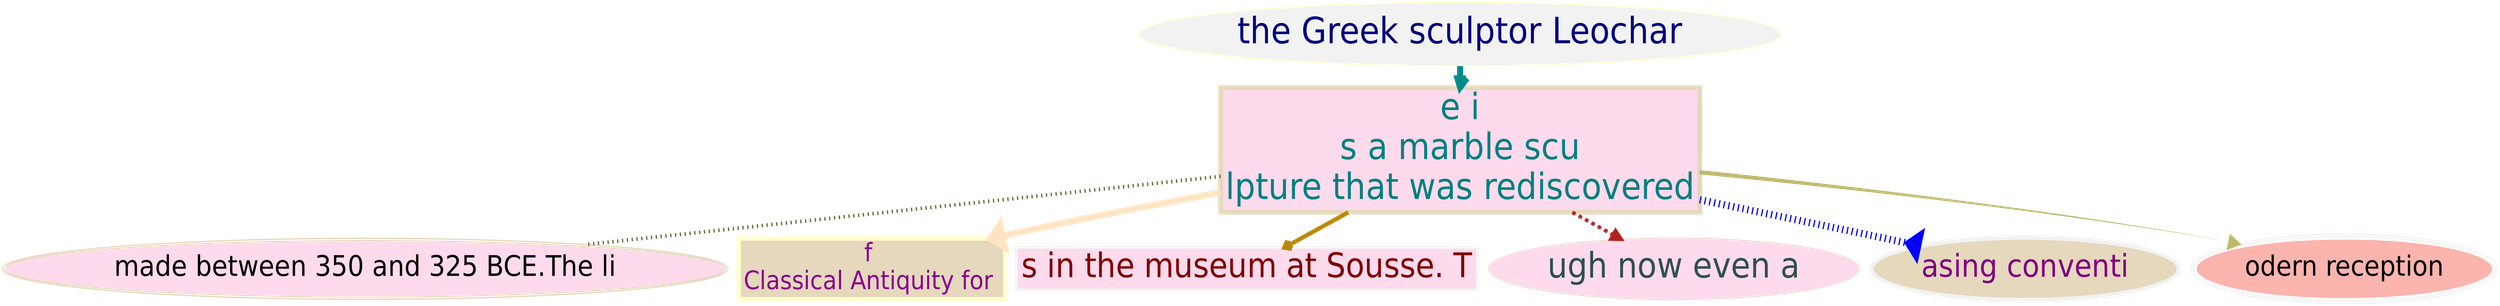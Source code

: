 strict digraph "" {
	graph [bb="0,0,2594.1,1870.9",
		bgcolor=transparent,
		colorscheme=pastel19,
		labeljust=r,
		overlap=false
	];
	node [fontname="DejaVu Sans,DejaVu Sans Condensed",
		label="\N"
	];
	"the Greek sculptor Leochar"	[color=6,
		colorscheme=pastel19,
		fillcolor=9,
		fontcolor="#000080",
		fontsize=60,
		height=1.4535,
		label="the Greek sculptor Leochar",
		penwidth=2,
		peripheries=1,
		pos="520.43,848.89",
		shape=ellipse,
		style=filled,
		width=14.456];
	"e i
s a marble scu
lpture that was rediscovered"	[color=7,
		colorscheme=pastel19,
		fillcolor=8,
		fontcolor="#008080",
		fontsize=60,
		height=2.8611,
		label="e i
s a marble scu
lpture that was rediscovered",
		penwidth=8,
		pos="1430.5,917.14",
		shape=box,
		style=filled,
		width=10.597];
	"the Greek sculptor Leochar" -> "e i
s a marble scu
lpture that was rediscovered"	[arrowhead=halfopen,
		arrowsize=1.5,
		color=darkcyan,
		penwidth=10,
		pos="e,1048.6,888.5 937.82,880.19 969.7,882.58 1001.8,884.99 1033.6,887.37",
		style=bold];
	"made between 350 and 325 BCE.The li"	[color=7,
		colorscheme=pastel19,
		fillcolor=8,
		fontcolor="#000000",
		fontsize=47,
		height=1.2896,
		label="made between 350 and 325 BCE.The li",
		penwidth=2,
		peripheries=2,
		pos="1698.5,46.426",
		shape=ellipse,
		style=filled,
		width=16.532];
	"e i
s a marble scu
lpture that was rediscovered" -> "made between 350 and 325 BCE.The li"	[arrowhead=none,
		arrowsize=1,
		color=darkolivegreen,
		penwidth=6,
		pos="1462.2,813.84 1520.6,624.41 1642.4,228.5 1684.1,93.045",
		style=dotted];
	"f 
Classical Antiquity for "	[color=6,
		colorscheme=pastel19,
		fillcolor=7,
		fontcolor="#8B008B",
		fontsize=42,
		height=1.3889,
		label="f 
Classical Antiquity for ",
		penwidth=7,
		pos="1553.6,1820.9",
		shape=box,
		style=filled,
		width=5.9306];
	"e i
s a marble scu
lpture that was rediscovered" -> "f 
Classical Antiquity for "	[arrowhead=normal,
		arrowsize=2,
		color=bisque,
		penwidth=11,
		pos="e,1546.7,1770.7 1444.5,1020.4 1469.8,1206.2 1522.4,1592.4 1544,1750.8",
		style=solid];
	"s in the museum at Sousse. T"	[color=9,
		colorscheme=pastel19,
		fillcolor=8,
		fontcolor="#800000",
		fontsize=56,
		height=0.97222,
		label="s in the museum at Sousse. T",
		penwidth=5,
		pos="2213.6,1383.2",
		shape=box,
		style=filled,
		width=10.569];
	"e i
s a marble scu
lpture that was rediscovered" -> "s in the museum at Sousse. T"	[arrowhead=vee,
		arrowsize=1,
		color=darkgoldenrod,
		penwidth=7,
		pos="e,2154.4,1347.9 1603.8,1020.3 1774.3,1121.8 2026,1271.6 2145.7,1342.7",
		style=solid];
	"ugh now even a"	[color=7,
		colorscheme=pastel19,
		fillcolor=8,
		fontcolor="#2F4F4F",
		fontsize=58,
		height=1.4142,
		label="ugh now even a",
		penwidth=1,
		peripheries=1,
		pos="804.97,1580.9",
		shape=ellipse,
		style=filled,
		width=8.3478];
	"e i
s a marble scu
lpture that was rediscovered" -> "ugh now even a"	[arrowhead=normal,
		arrowsize=1.5,
		color=firebrick,
		penwidth=6,
		pos="e,852.68,1530.3 1333.1,1020.5 1201.3,1160.3 970.42,1405.3 863,1519.3",
		style=dashed];
	"asing conventi"	[color=9,
		colorscheme=pastel19,
		fillcolor=7,
		fontcolor="#800080",
		fontsize=52,
		height=1.3878,
		label="asing conventi",
		penwidth=4,
		peripheries=2,
		pos="914.45,165.53",
		shape=ellipse,
		style=filled,
		width=7.0054];
	"e i
s a marble scu
lpture that was rediscovered" -> "asing conventi"	[arrowhead=invempty,
		arrowsize=1.5,
		color=blue,
		penwidth=12,
		pos="e,948.74,215.48 1359.5,813.81 1250.8,655.48 1046.3,357.61 957.48,228.2",
		style=dotted];
	"odern reception"	[color=9,
		colorscheme=pastel19,
		fillcolor=1,
		fontcolor="#000000",
		fontsize=46,
		height=1.3811,
		label="odern reception",
		penwidth=2,
		peripheries=3,
		pos="2280.6,590.15",
		shape=ellipse,
		style=filled,
		width=6.8022];
	"e i
s a marble scu
lpture that was rediscovered" -> "odern reception"	[arrowhead=normal,
		arrowsize=1.25,
		color=darkkhaki,
		penwidth=7,
		pos="e,2166.2,634.14 1698.3,814.13 1850.8,755.47 2034.7,684.73 2154.5,638.66",
		style=tapered];
}
